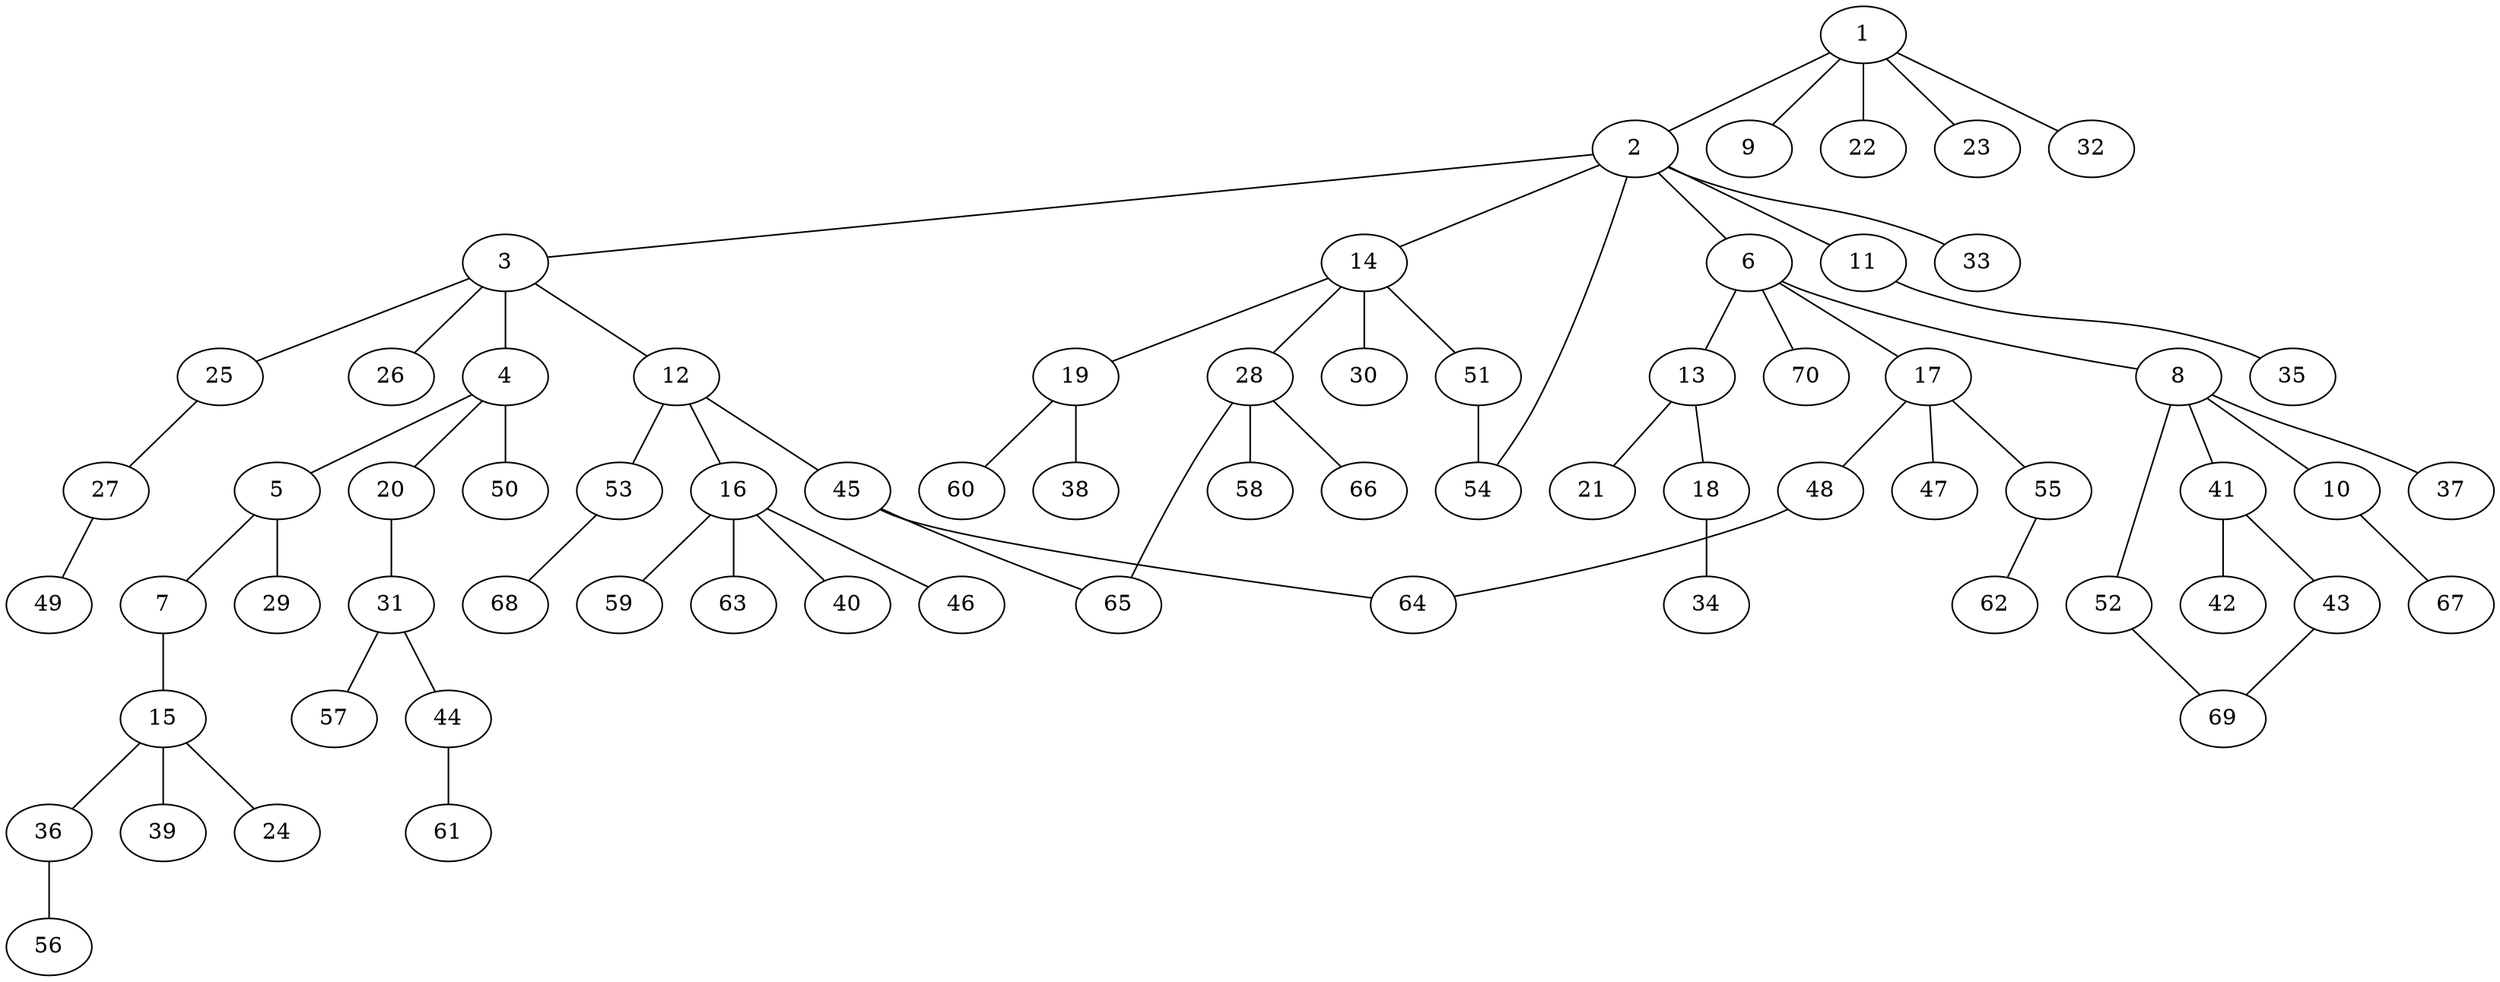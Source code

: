 graph graphname {1--2
1--9
1--22
1--23
1--32
2--3
2--6
2--11
2--14
2--33
2--54
3--4
3--12
3--25
3--26
4--5
4--20
4--50
5--7
5--29
6--8
6--13
6--17
6--70
7--15
8--10
8--37
8--41
8--52
10--67
11--35
12--16
12--45
12--53
13--18
13--21
14--19
14--28
14--30
14--51
15--24
15--36
15--39
16--40
16--46
16--59
16--63
17--47
17--48
17--55
18--34
19--38
19--60
20--31
25--27
27--49
28--58
28--65
28--66
31--44
31--57
36--56
41--42
41--43
43--69
44--61
45--64
45--65
48--64
51--54
52--69
53--68
55--62
}
